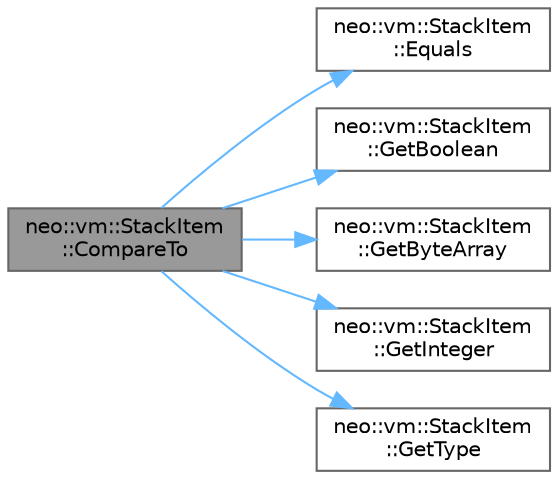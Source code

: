 digraph "neo::vm::StackItem::CompareTo"
{
 // LATEX_PDF_SIZE
  bgcolor="transparent";
  edge [fontname=Helvetica,fontsize=10,labelfontname=Helvetica,labelfontsize=10];
  node [fontname=Helvetica,fontsize=10,shape=box,height=0.2,width=0.4];
  rankdir="LR";
  Node1 [id="Node000001",label="neo::vm::StackItem\l::CompareTo",height=0.2,width=0.4,color="gray40", fillcolor="grey60", style="filled", fontcolor="black",tooltip="Compares this stack item to another stack item."];
  Node1 -> Node2 [id="edge1_Node000001_Node000002",color="steelblue1",style="solid",tooltip=" "];
  Node2 [id="Node000002",label="neo::vm::StackItem\l::Equals",height=0.2,width=0.4,color="grey40", fillcolor="white", style="filled",URL="$classneo_1_1vm_1_1_stack_item.html#a401a2be3dc406cbdb84f64272bac005d",tooltip="Checks if this stack item is equal to another stack item."];
  Node1 -> Node3 [id="edge2_Node000001_Node000003",color="steelblue1",style="solid",tooltip=" "];
  Node3 [id="Node000003",label="neo::vm::StackItem\l::GetBoolean",height=0.2,width=0.4,color="grey40", fillcolor="white", style="filled",URL="$classneo_1_1vm_1_1_stack_item.html#a23bb087d9e8d1dd20ab637dc5a1e8923",tooltip="Gets the boolean value of the stack item."];
  Node1 -> Node4 [id="edge3_Node000001_Node000004",color="steelblue1",style="solid",tooltip=" "];
  Node4 [id="Node000004",label="neo::vm::StackItem\l::GetByteArray",height=0.2,width=0.4,color="grey40", fillcolor="white", style="filled",URL="$classneo_1_1vm_1_1_stack_item.html#a8ea62b4f6e48851a53fad2e8d9f534cb",tooltip="Gets the byte array value of the stack item."];
  Node1 -> Node5 [id="edge4_Node000001_Node000005",color="steelblue1",style="solid",tooltip=" "];
  Node5 [id="Node000005",label="neo::vm::StackItem\l::GetInteger",height=0.2,width=0.4,color="grey40", fillcolor="white", style="filled",URL="$classneo_1_1vm_1_1_stack_item.html#ab300ce1082756cf80ce38a2f4af50df9",tooltip="Gets the integer value of the stack item."];
  Node1 -> Node6 [id="edge5_Node000001_Node000006",color="steelblue1",style="solid",tooltip=" "];
  Node6 [id="Node000006",label="neo::vm::StackItem\l::GetType",height=0.2,width=0.4,color="grey40", fillcolor="white", style="filled",URL="$classneo_1_1vm_1_1_stack_item.html#af69a470d18df4bb1d0e23c25eca1dcb9",tooltip="Gets the type of the stack item."];
}
